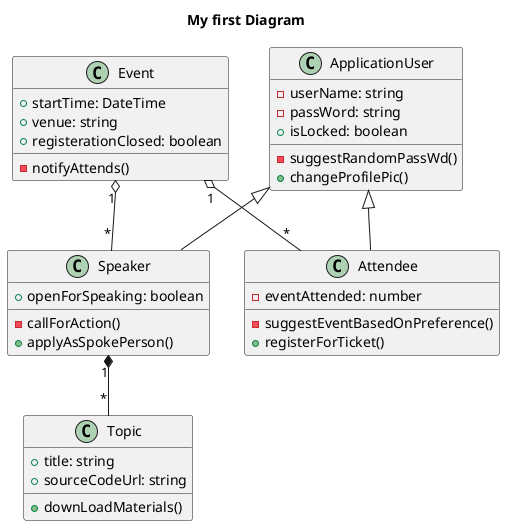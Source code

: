 @startuml

title My first Diagram

class Event {
    +startTime: DateTime
    +venue: string
    +registerationClosed: boolean
    -notifyAttends()
}


class ApplicationUser {
    -userName: string
    -passWord: string
    +isLocked: boolean
    -suggestRandomPassWd()
    +changeProfilePic()
}

class Speaker {
    +openForSpeaking: boolean
    -callForAction()
    +applyAsSpokePerson()
}

class Topic {
    +title: string
    +sourceCodeUrl: string
    +downLoadMaterials()
}

class Attendee {
    -eventAttended: number
    -suggestEventBasedOnPreference()
    +registerForTicket()
}

ApplicationUser <|-- Speaker
ApplicationUser <|-- Attendee
Speaker "1" *-- "*" Topic
Event "1" o-- "*" Speaker
Event "1" o-- "*" Attendee



@enduml